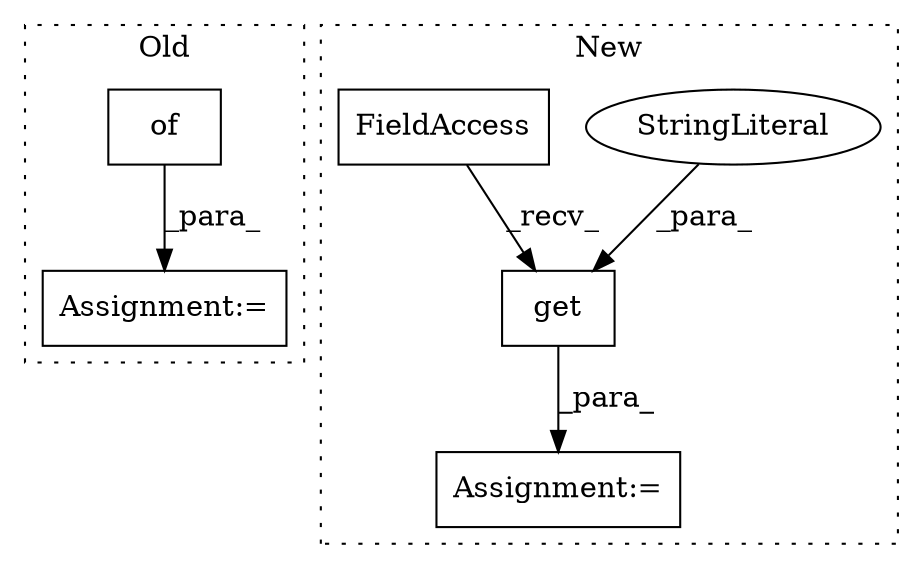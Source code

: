 digraph G {
subgraph cluster0 {
1 [label="of" a="32" s="3242,3394" l="3,1" shape="box"];
6 [label="Assignment:=" a="7" s="3237" l="1" shape="box"];
label = "Old";
style="dotted";
}
subgraph cluster1 {
2 [label="get" a="32" s="3466,3490" l="4,1" shape="box"];
3 [label="StringLiteral" a="45" s="3480" l="10" shape="ellipse"];
4 [label="FieldAccess" a="22" s="3455" l="10" shape="box"];
5 [label="Assignment:=" a="7" s="3373" l="1" shape="box"];
label = "New";
style="dotted";
}
1 -> 6 [label="_para_"];
2 -> 5 [label="_para_"];
3 -> 2 [label="_para_"];
4 -> 2 [label="_recv_"];
}